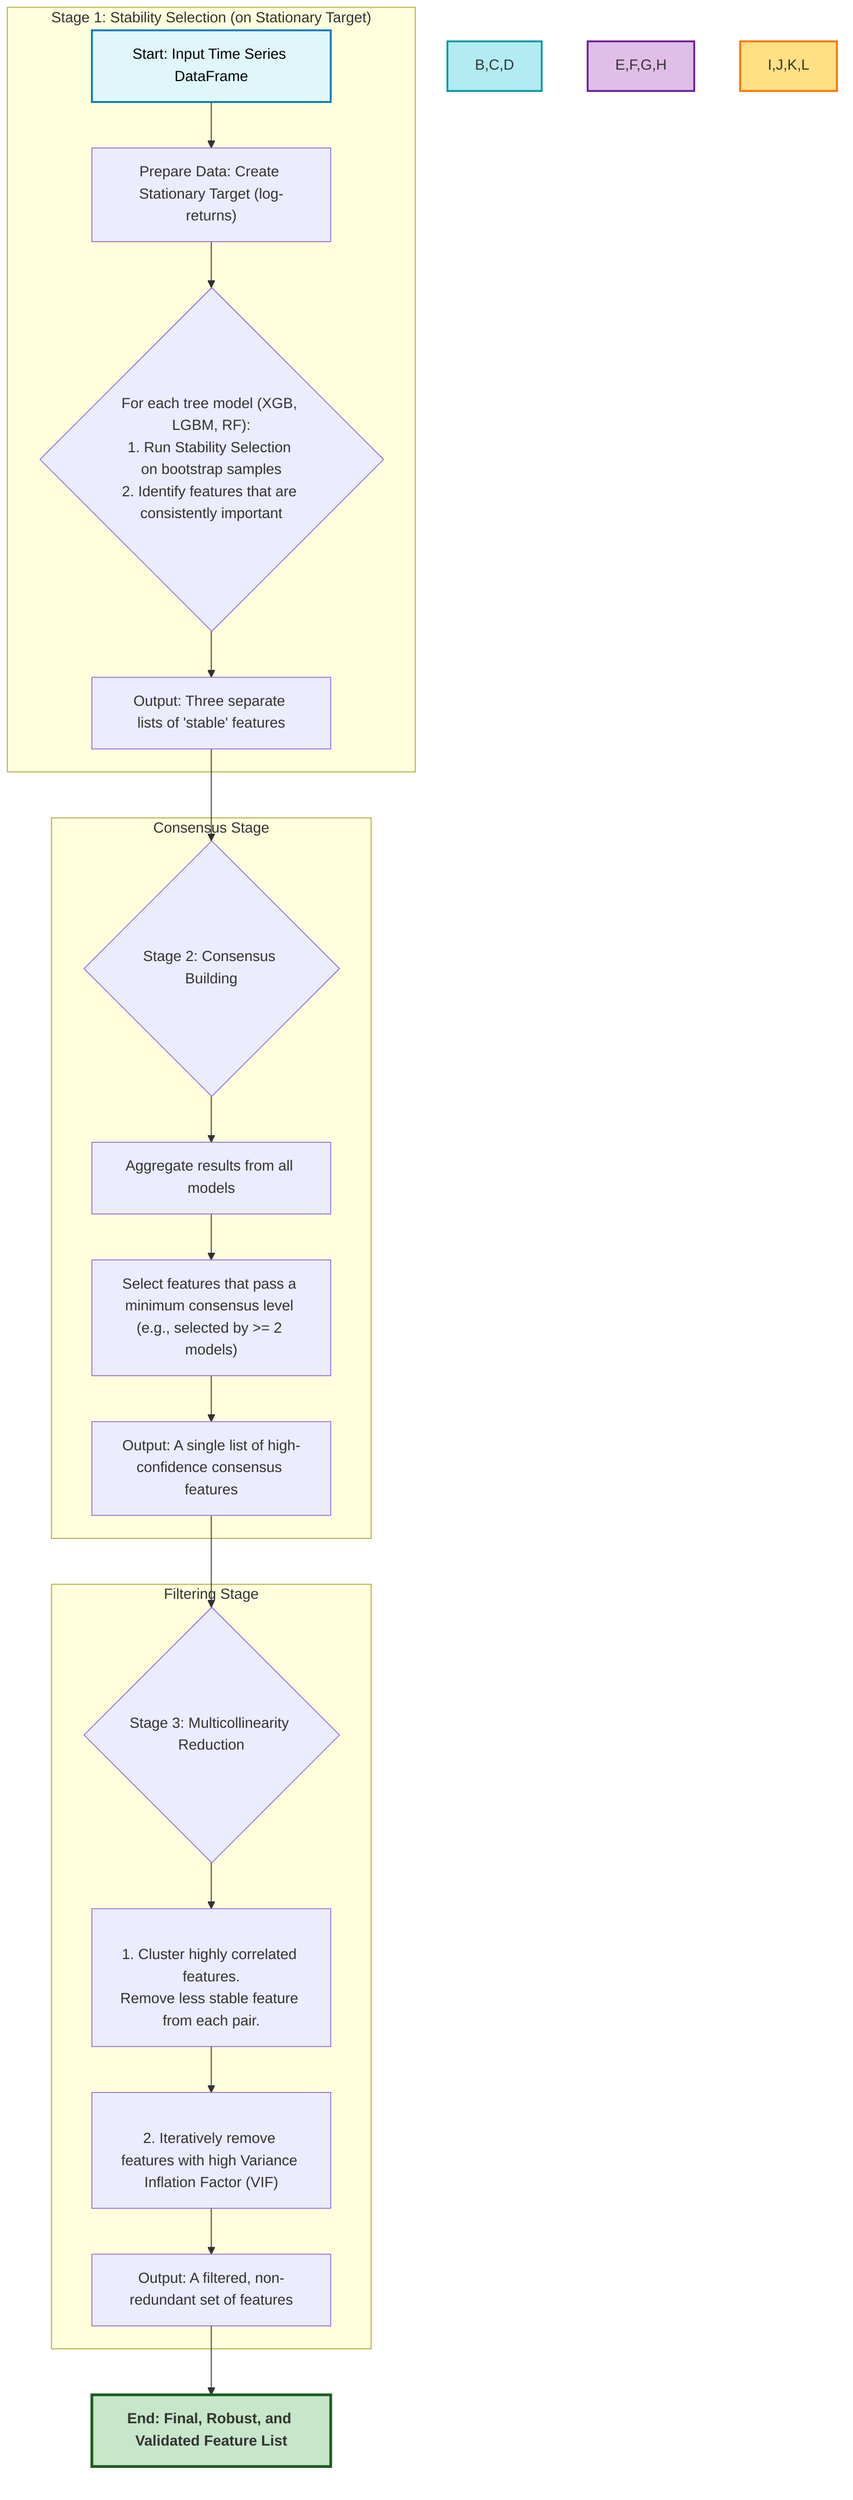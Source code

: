 graph TD
    subgraph "Stage 1: Stability Selection (on Stationary Target)"
        A["Start: Input Time Series DataFrame"] --> B["Prepare Data: Create Stationary Target (log-returns)"];
        B --> C{"For each tree model (XGB, LGBM, RF):<br>1. Run Stability Selection on bootstrap samples<br>2. Identify features that are consistently important"}
        C --> D["Output: Three separate lists of 'stable' features"];
    end

    D --> E{"Stage 2: Consensus Building"};
    subgraph "Consensus Stage"
        E --> F["Aggregate results from all models"];
        F --> G["Select features that pass a minimum consensus level (e.g., selected by >= 2 models)"];
        G --> H["Output: A single list of high-confidence consensus features"];
    end

    H --> I{"Stage 3: Multicollinearity Reduction"};
    subgraph "Filtering Stage"
        I --> J["<br>1. Cluster highly correlated features.
Remove less stable feature from each pair."];
        J --> K["<br>2. Iteratively remove features with high Variance Inflation Factor (VIF)"];
        K --> L["Output: A filtered, non-redundant set of features"];
    end

    %% L --> M{"Stage 4: Final Validation (on Original Target)"};
    %% subgraph "Validation Stage"
    %%     M --> N["Train a final model (LGBM) with the filtered features on the original, non-stationary data"];
    %%     N --> O["Calculate Permutation Feature Importance (PFI) on a hold-out validation set"];
    %%     O --> P["Keep only features with positive PFI scores (i.e., features that are genuinely predictive)"];
    %% end

    L --> M["End: Final, Robust, and Validated Feature List"];

    %% Styles
    style A fill:#e0f7fa,stroke:#0277bd,stroke-width:2px,color:#000
    style B,C,D fill:#b2ebf2,stroke:#0097a7,stroke-width:2px
    
    style E,F,G,H fill:#e1bee7,stroke:#6a1b9a,stroke-width:2px

    style I,J,K,L fill:#ffe082,stroke:#ff6f00,stroke-width:2px

    %% style M,N,O,P fill:#d7ccc8,stroke:#3e2723,stroke-width:2px
    
    style M fill:#c8e6c9,stroke:#1b5e20,stroke-width:3px,font-weight:bold